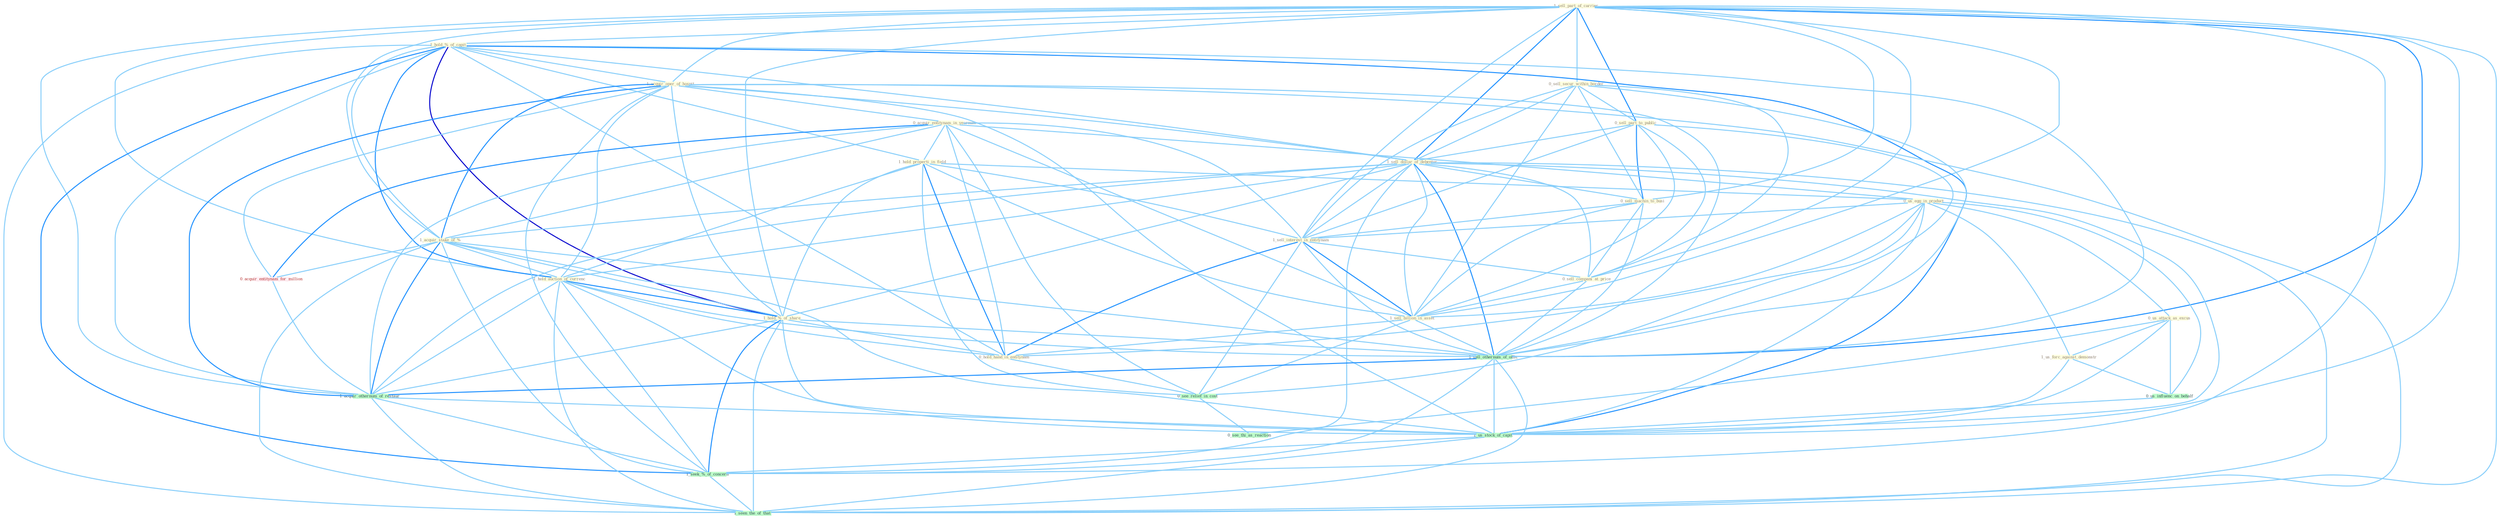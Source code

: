 Graph G{ 
    node
    [shape=polygon,style=filled,width=.5,height=.06,color="#BDFCC9",fixedsize=true,fontsize=4,
    fontcolor="#2f4f4f"];
    {node
    [color="#ffffe0", fontcolor="#8b7d6b"] "1_sell_part_of_carrier " "1_hold_%_of_capit " "1_acquir_oper_of_hospit " "0_sell_secur_within_border " "0_sell_part_to_public " "1_sell_dollar_of_debentur " "0_acquir_entitynam_in_yearnum " "0_sell_machin_to_busi " "1_hold_properti_in_field " "0_us_egg_in_product " "1_acquir_stake_of_% " "1_sell_interest_in_entitynam " "1_hold_auction_of_currenc " "1_hold_%_of_share " "0_sell_compani_at_price " "0_us_attack_as_excus " "1_us_forc_against_demonstr " "1_sell_billion_in_asset " "0_hold_hand_in_entitynam "}
{node [color="#fff0f5", fontcolor="#b22222"] "0_acquir_entitynam_for_million "}
edge [color="#B0E2FF"];

	"1_sell_part_of_carrier " -- "1_hold_%_of_capit " [w="1", color="#87cefa" ];
	"1_sell_part_of_carrier " -- "1_acquir_oper_of_hospit " [w="1", color="#87cefa" ];
	"1_sell_part_of_carrier " -- "0_sell_secur_within_border " [w="1", color="#87cefa" ];
	"1_sell_part_of_carrier " -- "0_sell_part_to_public " [w="2", color="#1e90ff" , len=0.8];
	"1_sell_part_of_carrier " -- "1_sell_dollar_of_debentur " [w="2", color="#1e90ff" , len=0.8];
	"1_sell_part_of_carrier " -- "0_sell_machin_to_busi " [w="1", color="#87cefa" ];
	"1_sell_part_of_carrier " -- "1_acquir_stake_of_% " [w="1", color="#87cefa" ];
	"1_sell_part_of_carrier " -- "1_sell_interest_in_entitynam " [w="1", color="#87cefa" ];
	"1_sell_part_of_carrier " -- "1_hold_auction_of_currenc " [w="1", color="#87cefa" ];
	"1_sell_part_of_carrier " -- "1_hold_%_of_share " [w="1", color="#87cefa" ];
	"1_sell_part_of_carrier " -- "0_sell_compani_at_price " [w="1", color="#87cefa" ];
	"1_sell_part_of_carrier " -- "1_sell_billion_in_asset " [w="1", color="#87cefa" ];
	"1_sell_part_of_carrier " -- "1_sell_othernum_of_offic " [w="2", color="#1e90ff" , len=0.8];
	"1_sell_part_of_carrier " -- "1_acquir_othernum_of_restaur " [w="1", color="#87cefa" ];
	"1_sell_part_of_carrier " -- "1_us_stock_of_capit " [w="1", color="#87cefa" ];
	"1_sell_part_of_carrier " -- "1_seek_%_of_concern " [w="1", color="#87cefa" ];
	"1_sell_part_of_carrier " -- "1_seen_the_of_that " [w="1", color="#87cefa" ];
	"1_hold_%_of_capit " -- "1_acquir_oper_of_hospit " [w="1", color="#87cefa" ];
	"1_hold_%_of_capit " -- "1_sell_dollar_of_debentur " [w="1", color="#87cefa" ];
	"1_hold_%_of_capit " -- "1_hold_properti_in_field " [w="1", color="#87cefa" ];
	"1_hold_%_of_capit " -- "1_acquir_stake_of_% " [w="1", color="#87cefa" ];
	"1_hold_%_of_capit " -- "1_hold_auction_of_currenc " [w="2", color="#1e90ff" , len=0.8];
	"1_hold_%_of_capit " -- "1_hold_%_of_share " [w="3", color="#0000cd" , len=0.6];
	"1_hold_%_of_capit " -- "0_hold_hand_in_entitynam " [w="1", color="#87cefa" ];
	"1_hold_%_of_capit " -- "1_sell_othernum_of_offic " [w="1", color="#87cefa" ];
	"1_hold_%_of_capit " -- "1_acquir_othernum_of_restaur " [w="1", color="#87cefa" ];
	"1_hold_%_of_capit " -- "1_us_stock_of_capit " [w="2", color="#1e90ff" , len=0.8];
	"1_hold_%_of_capit " -- "1_seek_%_of_concern " [w="2", color="#1e90ff" , len=0.8];
	"1_hold_%_of_capit " -- "1_seen_the_of_that " [w="1", color="#87cefa" ];
	"1_acquir_oper_of_hospit " -- "1_sell_dollar_of_debentur " [w="1", color="#87cefa" ];
	"1_acquir_oper_of_hospit " -- "0_acquir_entitynam_in_yearnum " [w="1", color="#87cefa" ];
	"1_acquir_oper_of_hospit " -- "1_acquir_stake_of_% " [w="2", color="#1e90ff" , len=0.8];
	"1_acquir_oper_of_hospit " -- "1_hold_auction_of_currenc " [w="1", color="#87cefa" ];
	"1_acquir_oper_of_hospit " -- "1_hold_%_of_share " [w="1", color="#87cefa" ];
	"1_acquir_oper_of_hospit " -- "0_acquir_entitynam_for_million " [w="1", color="#87cefa" ];
	"1_acquir_oper_of_hospit " -- "1_sell_othernum_of_offic " [w="1", color="#87cefa" ];
	"1_acquir_oper_of_hospit " -- "1_acquir_othernum_of_restaur " [w="2", color="#1e90ff" , len=0.8];
	"1_acquir_oper_of_hospit " -- "1_us_stock_of_capit " [w="1", color="#87cefa" ];
	"1_acquir_oper_of_hospit " -- "1_seek_%_of_concern " [w="1", color="#87cefa" ];
	"1_acquir_oper_of_hospit " -- "1_seen_the_of_that " [w="1", color="#87cefa" ];
	"0_sell_secur_within_border " -- "0_sell_part_to_public " [w="1", color="#87cefa" ];
	"0_sell_secur_within_border " -- "1_sell_dollar_of_debentur " [w="1", color="#87cefa" ];
	"0_sell_secur_within_border " -- "0_sell_machin_to_busi " [w="1", color="#87cefa" ];
	"0_sell_secur_within_border " -- "1_sell_interest_in_entitynam " [w="1", color="#87cefa" ];
	"0_sell_secur_within_border " -- "0_sell_compani_at_price " [w="1", color="#87cefa" ];
	"0_sell_secur_within_border " -- "1_sell_billion_in_asset " [w="1", color="#87cefa" ];
	"0_sell_secur_within_border " -- "1_sell_othernum_of_offic " [w="1", color="#87cefa" ];
	"0_sell_part_to_public " -- "1_sell_dollar_of_debentur " [w="1", color="#87cefa" ];
	"0_sell_part_to_public " -- "0_sell_machin_to_busi " [w="2", color="#1e90ff" , len=0.8];
	"0_sell_part_to_public " -- "1_sell_interest_in_entitynam " [w="1", color="#87cefa" ];
	"0_sell_part_to_public " -- "0_sell_compani_at_price " [w="1", color="#87cefa" ];
	"0_sell_part_to_public " -- "1_sell_billion_in_asset " [w="1", color="#87cefa" ];
	"0_sell_part_to_public " -- "1_sell_othernum_of_offic " [w="1", color="#87cefa" ];
	"1_sell_dollar_of_debentur " -- "0_sell_machin_to_busi " [w="1", color="#87cefa" ];
	"1_sell_dollar_of_debentur " -- "1_acquir_stake_of_% " [w="1", color="#87cefa" ];
	"1_sell_dollar_of_debentur " -- "1_sell_interest_in_entitynam " [w="1", color="#87cefa" ];
	"1_sell_dollar_of_debentur " -- "1_hold_auction_of_currenc " [w="1", color="#87cefa" ];
	"1_sell_dollar_of_debentur " -- "1_hold_%_of_share " [w="1", color="#87cefa" ];
	"1_sell_dollar_of_debentur " -- "0_sell_compani_at_price " [w="1", color="#87cefa" ];
	"1_sell_dollar_of_debentur " -- "1_sell_billion_in_asset " [w="1", color="#87cefa" ];
	"1_sell_dollar_of_debentur " -- "1_sell_othernum_of_offic " [w="2", color="#1e90ff" , len=0.8];
	"1_sell_dollar_of_debentur " -- "1_acquir_othernum_of_restaur " [w="1", color="#87cefa" ];
	"1_sell_dollar_of_debentur " -- "1_us_stock_of_capit " [w="1", color="#87cefa" ];
	"1_sell_dollar_of_debentur " -- "1_seek_%_of_concern " [w="1", color="#87cefa" ];
	"1_sell_dollar_of_debentur " -- "1_seen_the_of_that " [w="1", color="#87cefa" ];
	"0_acquir_entitynam_in_yearnum " -- "1_hold_properti_in_field " [w="1", color="#87cefa" ];
	"0_acquir_entitynam_in_yearnum " -- "0_us_egg_in_product " [w="1", color="#87cefa" ];
	"0_acquir_entitynam_in_yearnum " -- "1_acquir_stake_of_% " [w="1", color="#87cefa" ];
	"0_acquir_entitynam_in_yearnum " -- "1_sell_interest_in_entitynam " [w="1", color="#87cefa" ];
	"0_acquir_entitynam_in_yearnum " -- "1_sell_billion_in_asset " [w="1", color="#87cefa" ];
	"0_acquir_entitynam_in_yearnum " -- "0_hold_hand_in_entitynam " [w="1", color="#87cefa" ];
	"0_acquir_entitynam_in_yearnum " -- "0_acquir_entitynam_for_million " [w="2", color="#1e90ff" , len=0.8];
	"0_acquir_entitynam_in_yearnum " -- "0_see_relief_in_cost " [w="1", color="#87cefa" ];
	"0_acquir_entitynam_in_yearnum " -- "1_acquir_othernum_of_restaur " [w="1", color="#87cefa" ];
	"0_sell_machin_to_busi " -- "1_sell_interest_in_entitynam " [w="1", color="#87cefa" ];
	"0_sell_machin_to_busi " -- "0_sell_compani_at_price " [w="1", color="#87cefa" ];
	"0_sell_machin_to_busi " -- "1_sell_billion_in_asset " [w="1", color="#87cefa" ];
	"0_sell_machin_to_busi " -- "1_sell_othernum_of_offic " [w="1", color="#87cefa" ];
	"1_hold_properti_in_field " -- "0_us_egg_in_product " [w="1", color="#87cefa" ];
	"1_hold_properti_in_field " -- "1_sell_interest_in_entitynam " [w="1", color="#87cefa" ];
	"1_hold_properti_in_field " -- "1_hold_auction_of_currenc " [w="1", color="#87cefa" ];
	"1_hold_properti_in_field " -- "1_hold_%_of_share " [w="1", color="#87cefa" ];
	"1_hold_properti_in_field " -- "1_sell_billion_in_asset " [w="1", color="#87cefa" ];
	"1_hold_properti_in_field " -- "0_hold_hand_in_entitynam " [w="2", color="#1e90ff" , len=0.8];
	"1_hold_properti_in_field " -- "0_see_relief_in_cost " [w="1", color="#87cefa" ];
	"0_us_egg_in_product " -- "1_sell_interest_in_entitynam " [w="1", color="#87cefa" ];
	"0_us_egg_in_product " -- "0_us_attack_as_excus " [w="1", color="#87cefa" ];
	"0_us_egg_in_product " -- "1_us_forc_against_demonstr " [w="1", color="#87cefa" ];
	"0_us_egg_in_product " -- "1_sell_billion_in_asset " [w="1", color="#87cefa" ];
	"0_us_egg_in_product " -- "0_hold_hand_in_entitynam " [w="1", color="#87cefa" ];
	"0_us_egg_in_product " -- "0_us_influenc_on_behalf " [w="1", color="#87cefa" ];
	"0_us_egg_in_product " -- "0_see_relief_in_cost " [w="1", color="#87cefa" ];
	"0_us_egg_in_product " -- "1_us_stock_of_capit " [w="1", color="#87cefa" ];
	"1_acquir_stake_of_% " -- "1_hold_auction_of_currenc " [w="1", color="#87cefa" ];
	"1_acquir_stake_of_% " -- "1_hold_%_of_share " [w="1", color="#87cefa" ];
	"1_acquir_stake_of_% " -- "0_acquir_entitynam_for_million " [w="1", color="#87cefa" ];
	"1_acquir_stake_of_% " -- "1_sell_othernum_of_offic " [w="1", color="#87cefa" ];
	"1_acquir_stake_of_% " -- "1_acquir_othernum_of_restaur " [w="2", color="#1e90ff" , len=0.8];
	"1_acquir_stake_of_% " -- "1_us_stock_of_capit " [w="1", color="#87cefa" ];
	"1_acquir_stake_of_% " -- "1_seek_%_of_concern " [w="1", color="#87cefa" ];
	"1_acquir_stake_of_% " -- "1_seen_the_of_that " [w="1", color="#87cefa" ];
	"1_sell_interest_in_entitynam " -- "0_sell_compani_at_price " [w="1", color="#87cefa" ];
	"1_sell_interest_in_entitynam " -- "1_sell_billion_in_asset " [w="2", color="#1e90ff" , len=0.8];
	"1_sell_interest_in_entitynam " -- "0_hold_hand_in_entitynam " [w="2", color="#1e90ff" , len=0.8];
	"1_sell_interest_in_entitynam " -- "1_sell_othernum_of_offic " [w="1", color="#87cefa" ];
	"1_sell_interest_in_entitynam " -- "0_see_relief_in_cost " [w="1", color="#87cefa" ];
	"1_hold_auction_of_currenc " -- "1_hold_%_of_share " [w="2", color="#1e90ff" , len=0.8];
	"1_hold_auction_of_currenc " -- "0_hold_hand_in_entitynam " [w="1", color="#87cefa" ];
	"1_hold_auction_of_currenc " -- "1_sell_othernum_of_offic " [w="1", color="#87cefa" ];
	"1_hold_auction_of_currenc " -- "1_acquir_othernum_of_restaur " [w="1", color="#87cefa" ];
	"1_hold_auction_of_currenc " -- "1_us_stock_of_capit " [w="1", color="#87cefa" ];
	"1_hold_auction_of_currenc " -- "1_seek_%_of_concern " [w="1", color="#87cefa" ];
	"1_hold_auction_of_currenc " -- "1_seen_the_of_that " [w="1", color="#87cefa" ];
	"1_hold_%_of_share " -- "0_hold_hand_in_entitynam " [w="1", color="#87cefa" ];
	"1_hold_%_of_share " -- "1_sell_othernum_of_offic " [w="1", color="#87cefa" ];
	"1_hold_%_of_share " -- "1_acquir_othernum_of_restaur " [w="1", color="#87cefa" ];
	"1_hold_%_of_share " -- "1_us_stock_of_capit " [w="1", color="#87cefa" ];
	"1_hold_%_of_share " -- "1_seek_%_of_concern " [w="2", color="#1e90ff" , len=0.8];
	"1_hold_%_of_share " -- "1_seen_the_of_that " [w="1", color="#87cefa" ];
	"0_sell_compani_at_price " -- "1_sell_billion_in_asset " [w="1", color="#87cefa" ];
	"0_sell_compani_at_price " -- "1_sell_othernum_of_offic " [w="1", color="#87cefa" ];
	"0_us_attack_as_excus " -- "1_us_forc_against_demonstr " [w="1", color="#87cefa" ];
	"0_us_attack_as_excus " -- "0_us_influenc_on_behalf " [w="1", color="#87cefa" ];
	"0_us_attack_as_excus " -- "0_see_thi_as_reaction " [w="1", color="#87cefa" ];
	"0_us_attack_as_excus " -- "1_us_stock_of_capit " [w="1", color="#87cefa" ];
	"1_us_forc_against_demonstr " -- "0_us_influenc_on_behalf " [w="1", color="#87cefa" ];
	"1_us_forc_against_demonstr " -- "1_us_stock_of_capit " [w="1", color="#87cefa" ];
	"1_sell_billion_in_asset " -- "0_hold_hand_in_entitynam " [w="1", color="#87cefa" ];
	"1_sell_billion_in_asset " -- "1_sell_othernum_of_offic " [w="1", color="#87cefa" ];
	"1_sell_billion_in_asset " -- "0_see_relief_in_cost " [w="1", color="#87cefa" ];
	"0_hold_hand_in_entitynam " -- "0_see_relief_in_cost " [w="1", color="#87cefa" ];
	"0_acquir_entitynam_for_million " -- "1_acquir_othernum_of_restaur " [w="1", color="#87cefa" ];
	"1_sell_othernum_of_offic " -- "1_acquir_othernum_of_restaur " [w="2", color="#1e90ff" , len=0.8];
	"1_sell_othernum_of_offic " -- "1_us_stock_of_capit " [w="1", color="#87cefa" ];
	"1_sell_othernum_of_offic " -- "1_seek_%_of_concern " [w="1", color="#87cefa" ];
	"1_sell_othernum_of_offic " -- "1_seen_the_of_that " [w="1", color="#87cefa" ];
	"0_us_influenc_on_behalf " -- "1_us_stock_of_capit " [w="1", color="#87cefa" ];
	"0_see_relief_in_cost " -- "0_see_thi_as_reaction " [w="1", color="#87cefa" ];
	"1_acquir_othernum_of_restaur " -- "1_us_stock_of_capit " [w="1", color="#87cefa" ];
	"1_acquir_othernum_of_restaur " -- "1_seek_%_of_concern " [w="1", color="#87cefa" ];
	"1_acquir_othernum_of_restaur " -- "1_seen_the_of_that " [w="1", color="#87cefa" ];
	"1_us_stock_of_capit " -- "1_seek_%_of_concern " [w="1", color="#87cefa" ];
	"1_us_stock_of_capit " -- "1_seen_the_of_that " [w="1", color="#87cefa" ];
	"1_seek_%_of_concern " -- "1_seen_the_of_that " [w="1", color="#87cefa" ];
}